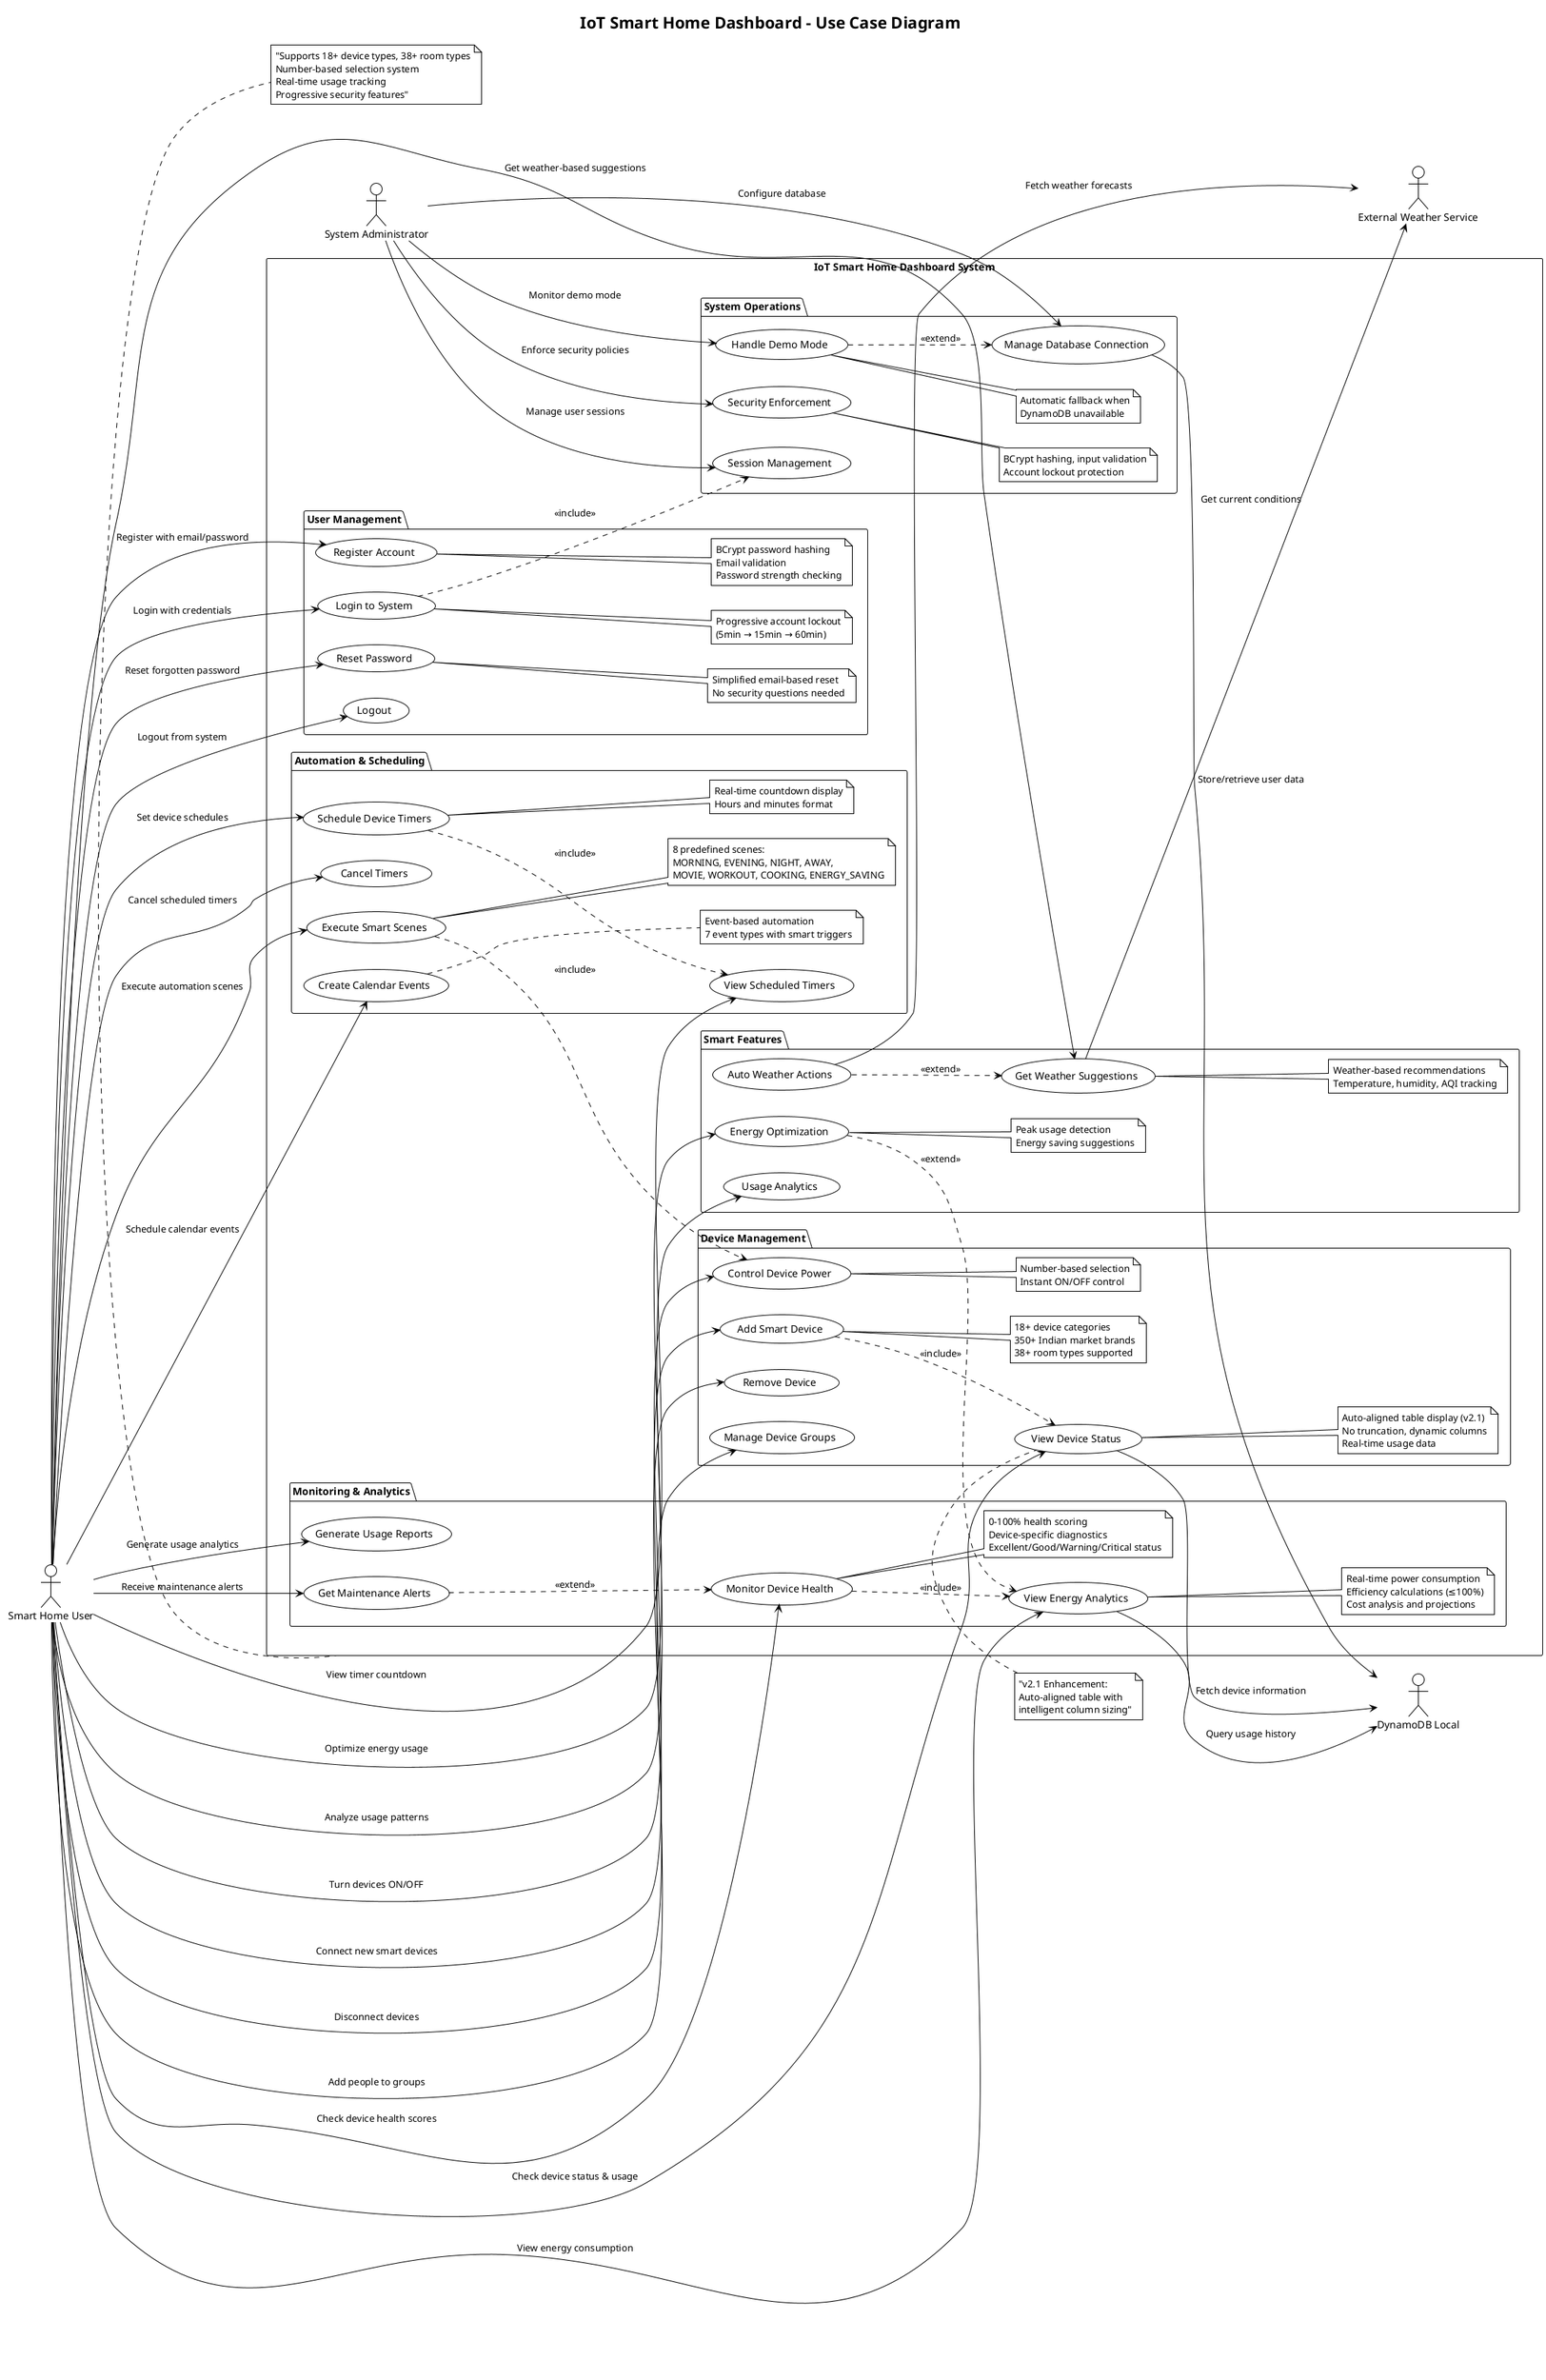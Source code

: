 @startuml IoT_Smart_Home_Dashboard_UseCases

!theme plain

title IoT Smart Home Dashboard - Use Case Diagram

left to right direction

' Actors
actor "Smart Home User" as User
actor "System Administrator" as Admin
actor "DynamoDB Local" as DB
actor "External Weather Service" as Weather

' System boundary
rectangle "IoT Smart Home Dashboard System" {
    
    package "User Management" {
        usecase "Register Account" as UC01
        usecase "Login to System" as UC02
        usecase "Reset Password" as UC03
        usecase "Logout" as UC04
        
        note right of UC01 : BCrypt password hashing\nEmail validation\nPassword strength checking
        note right of UC02 : Progressive account lockout\n(5min → 15min → 60min)
        note right of UC03 : Simplified email-based reset\nNo security questions needed
    }
    
    package "Device Management" {
        usecase "Add Smart Device" as UC05
        usecase "View Device Status" as UC06
        usecase "Control Device Power" as UC07
        usecase "Remove Device" as UC08
        usecase "Manage Device Groups" as UC09
        
        note right of UC05 : 18+ device categories\n350+ Indian market brands\n38+ room types supported
        note right of UC06 : Auto-aligned table display (v2.1)\nNo truncation, dynamic columns\nReal-time usage data
        note right of UC07 : Number-based selection\nInstant ON/OFF control
    }
    
    package "Automation & Scheduling" {
        usecase "Schedule Device Timers" as UC10
        usecase "View Scheduled Timers" as UC11
        usecase "Cancel Timers" as UC12
        usecase "Execute Smart Scenes" as UC13
        usecase "Create Calendar Events" as UC14
        
        note right of UC10 : Real-time countdown display\nHours and minutes format
        note right of UC13 : 8 predefined scenes:\nMORNING, EVENING, NIGHT, AWAY,\nMOVIE, WORKOUT, COOKING, ENERGY_SAVING
        note right of UC14 : Event-based automation\n7 event types with smart triggers
    }
    
    package "Monitoring & Analytics" {
        usecase "Monitor Device Health" as UC15
        usecase "View Energy Analytics" as UC16
        usecase "Generate Usage Reports" as UC17
        usecase "Get Maintenance Alerts" as UC18
        
        note right of UC15 : 0-100% health scoring\nDevice-specific diagnostics\nExcellent/Good/Warning/Critical status
        note right of UC16 : Real-time power consumption\nEfficiency calculations (≤100%)\nCost analysis and projections
    }
    
    package "Smart Features" {
        usecase "Get Weather Suggestions" as UC19
        usecase "Auto Weather Actions" as UC20
        usecase "Energy Optimization" as UC21
        usecase "Usage Analytics" as UC22
        
        note right of UC19 : Weather-based recommendations\nTemperature, humidity, AQI tracking
        note right of UC21 : Peak usage detection\nEnergy saving suggestions
    }
    
    package "System Operations" {
        usecase "Manage Database Connection" as UC23
        usecase "Handle Demo Mode" as UC24
        usecase "Session Management" as UC25
        usecase "Security Enforcement" as UC26
        
        note right of UC24 : Automatic fallback when\nDynamoDB unavailable
        note right of UC26 : BCrypt hashing, input validation\nAccount lockout protection
    }
}

' User relationships
User --> UC01 : Register with email/password
User --> UC02 : Login with credentials
User --> UC03 : Reset forgotten password
User --> UC04 : Logout from system

User --> UC05 : Connect new smart devices
User --> UC06 : Check device status & usage
User --> UC07 : Turn devices ON/OFF
User --> UC08 : Disconnect devices
User --> UC09 : Add people to groups

User --> UC10 : Set device schedules
User --> UC11 : View timer countdown
User --> UC12 : Cancel scheduled timers
User --> UC13 : Execute automation scenes
User --> UC14 : Schedule calendar events

User --> UC15 : Check device health scores
User --> UC16 : View energy consumption
User --> UC17 : Generate usage analytics
User --> UC18 : Receive maintenance alerts

User --> UC19 : Get weather-based suggestions
User --> UC21 : Optimize energy usage
User --> UC22 : Analyze usage patterns

' Admin relationships (implicit system admin)
Admin --> UC23 : Configure database
Admin --> UC24 : Monitor demo mode
Admin --> UC25 : Manage user sessions
Admin --> UC26 : Enforce security policies

' External system relationships
UC23 --> DB : Store/retrieve user data
UC06 --> DB : Fetch device information
UC16 --> DB : Query usage history

UC19 --> Weather : Get current conditions
UC20 --> Weather : Fetch weather forecasts

' Include relationships
UC02 ..> UC25 : <<include>>
UC05 ..> UC06 : <<include>>
UC10 ..> UC11 : <<include>>
UC13 ..> UC07 : <<include>>
UC15 ..> UC16 : <<include>>

' Extend relationships
UC20 ..> UC19 : <<extend>>
UC18 ..> UC15 : <<extend>>
UC21 ..> UC16 : <<extend>>
UC24 ..> UC23 : <<extend>>

' System boundaries and constraints
note top of UC06 : "v2.1 Enhancement:\nAuto-aligned table with\nintelligent column sizing"

note bottom of "IoT Smart Home Dashboard System" : "Supports 18+ device types, 38+ room types\nNumber-based selection system\nReal-time usage tracking\nProgressive security features"

@enduml